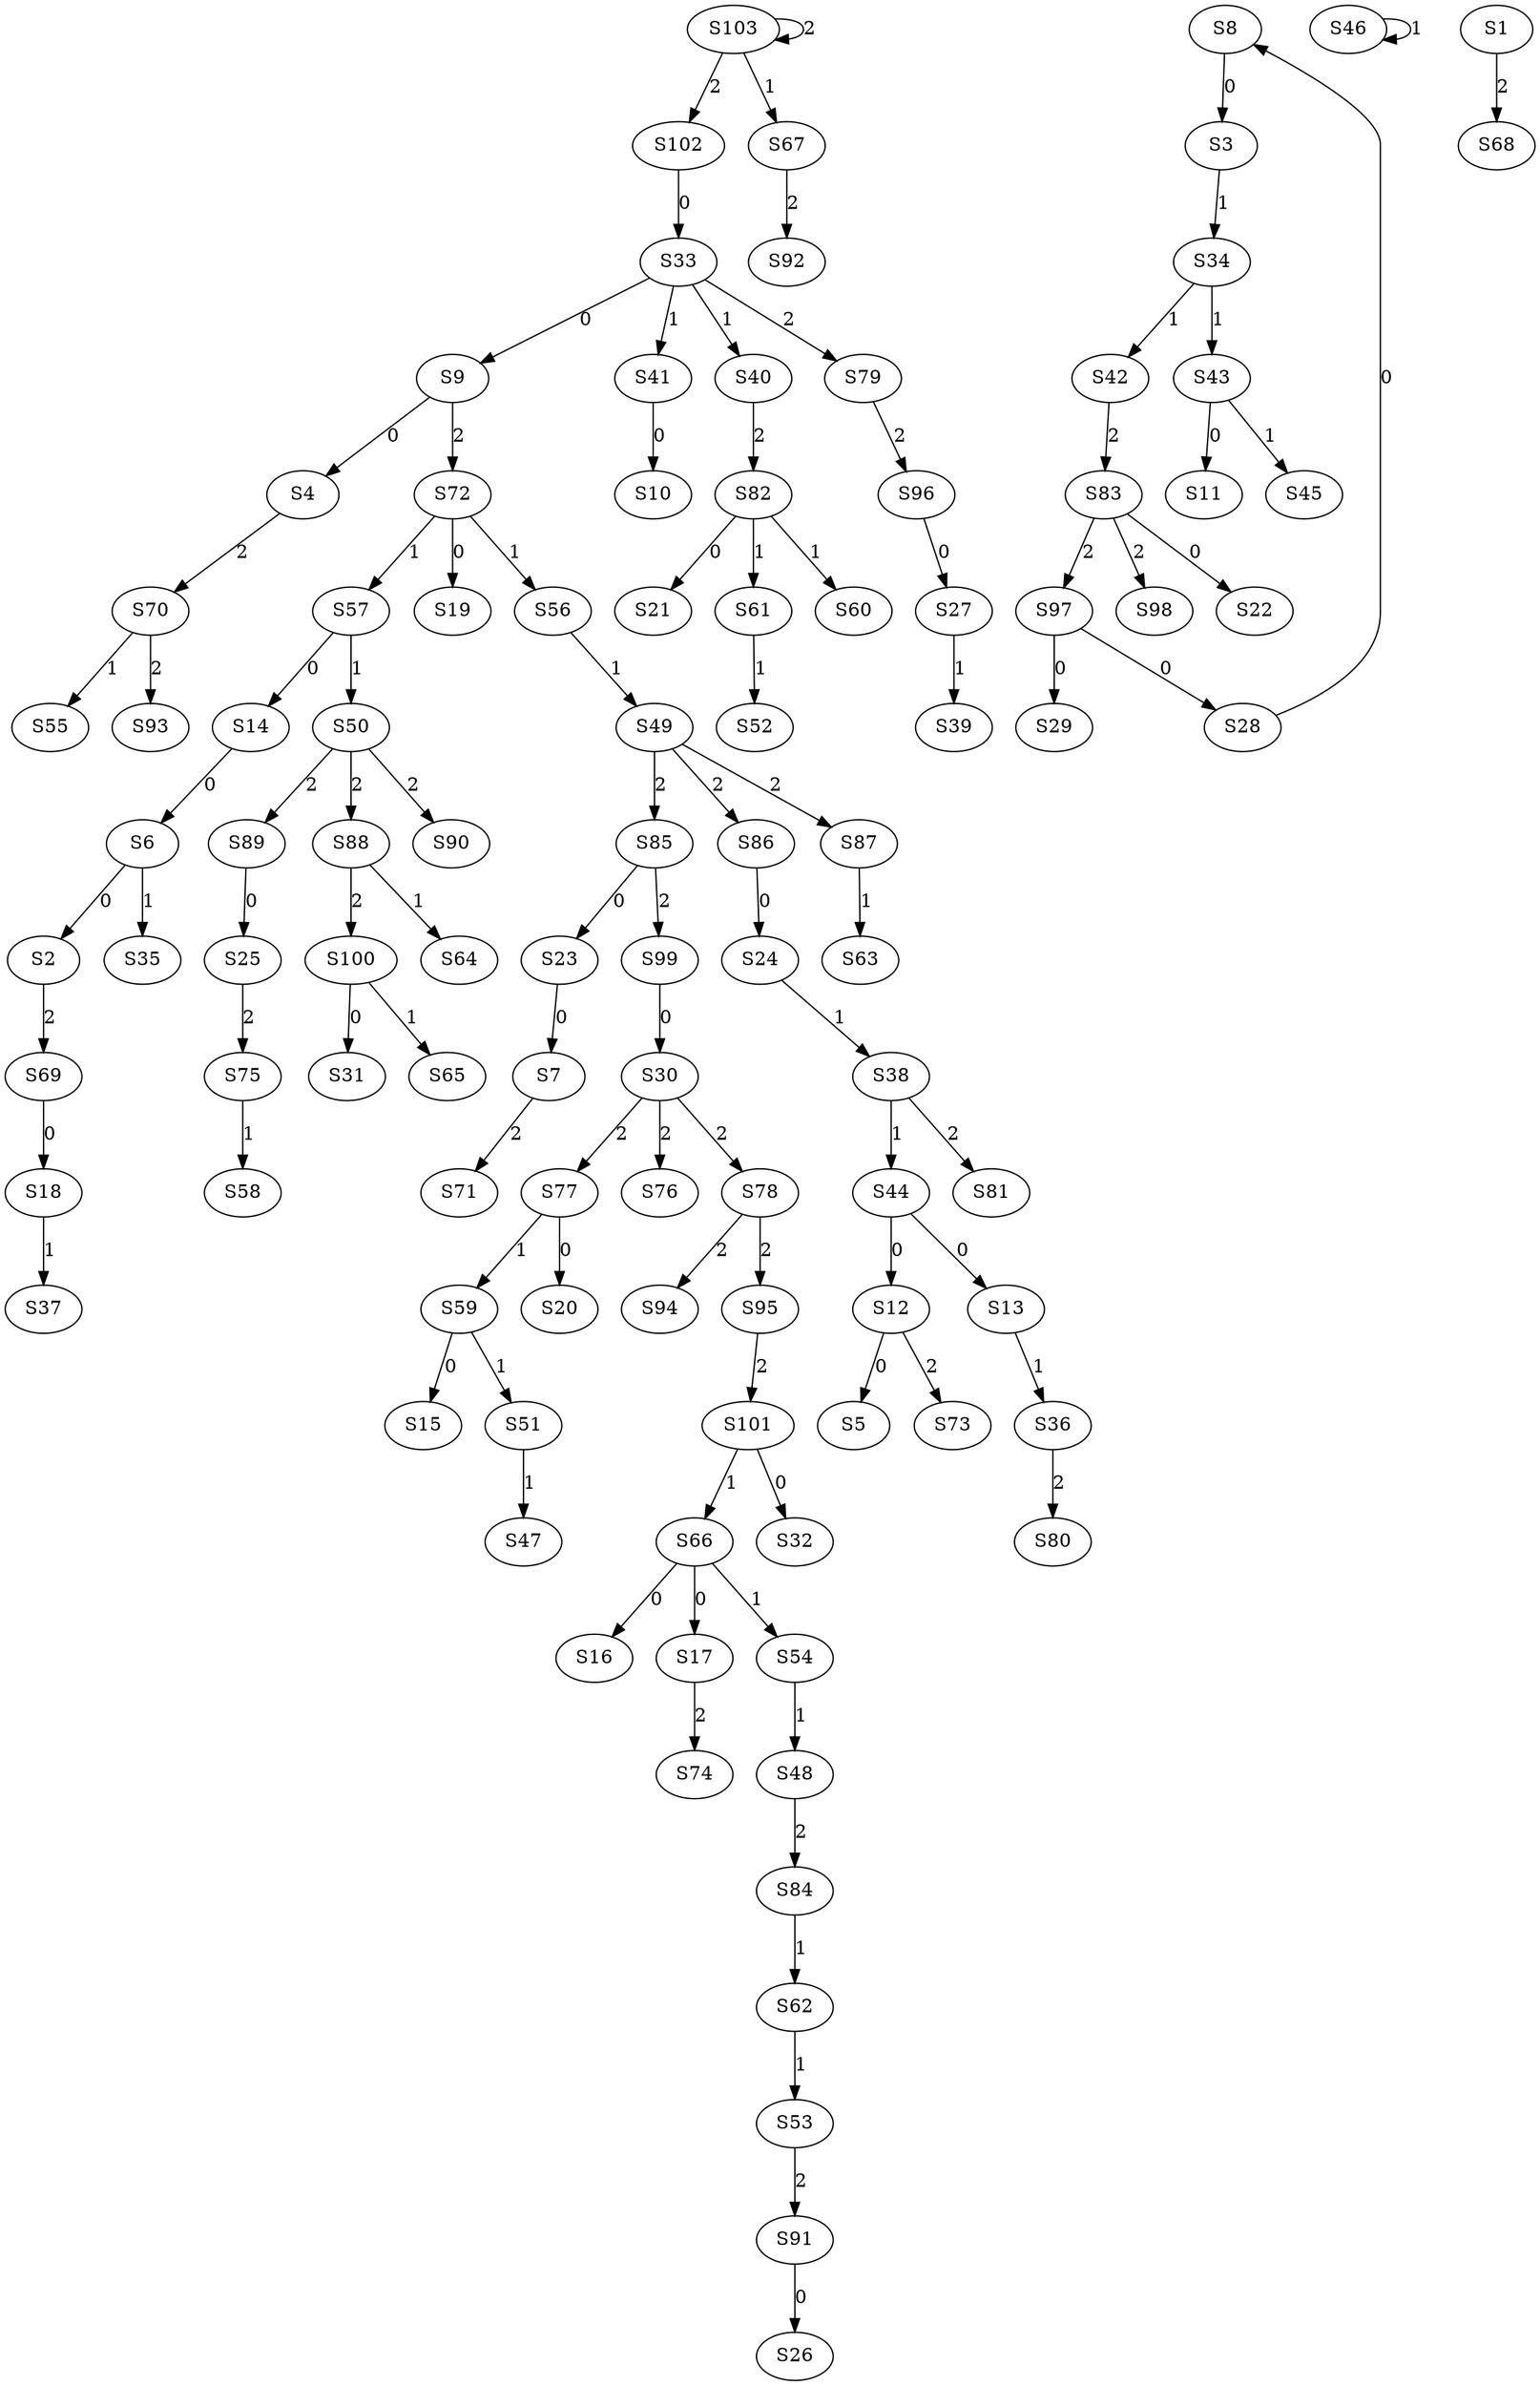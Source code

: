strict digraph {
	S6 -> S2 [ label = 0 ];
	S8 -> S3 [ label = 0 ];
	S9 -> S4 [ label = 0 ];
	S12 -> S5 [ label = 0 ];
	S14 -> S6 [ label = 0 ];
	S23 -> S7 [ label = 0 ];
	S28 -> S8 [ label = 0 ];
	S33 -> S9 [ label = 0 ];
	S41 -> S10 [ label = 0 ];
	S43 -> S11 [ label = 0 ];
	S44 -> S12 [ label = 0 ];
	S44 -> S13 [ label = 0 ];
	S57 -> S14 [ label = 0 ];
	S59 -> S15 [ label = 0 ];
	S66 -> S16 [ label = 0 ];
	S66 -> S17 [ label = 0 ];
	S69 -> S18 [ label = 0 ];
	S72 -> S19 [ label = 0 ];
	S77 -> S20 [ label = 0 ];
	S82 -> S21 [ label = 0 ];
	S83 -> S22 [ label = 0 ];
	S85 -> S23 [ label = 0 ];
	S86 -> S24 [ label = 0 ];
	S89 -> S25 [ label = 0 ];
	S91 -> S26 [ label = 0 ];
	S96 -> S27 [ label = 0 ];
	S97 -> S28 [ label = 0 ];
	S97 -> S29 [ label = 0 ];
	S99 -> S30 [ label = 0 ];
	S100 -> S31 [ label = 0 ];
	S101 -> S32 [ label = 0 ];
	S102 -> S33 [ label = 0 ];
	S3 -> S34 [ label = 1 ];
	S6 -> S35 [ label = 1 ];
	S13 -> S36 [ label = 1 ];
	S18 -> S37 [ label = 1 ];
	S24 -> S38 [ label = 1 ];
	S27 -> S39 [ label = 1 ];
	S33 -> S40 [ label = 1 ];
	S33 -> S41 [ label = 1 ];
	S34 -> S42 [ label = 1 ];
	S34 -> S43 [ label = 1 ];
	S38 -> S44 [ label = 1 ];
	S43 -> S45 [ label = 1 ];
	S46 -> S46 [ label = 1 ];
	S51 -> S47 [ label = 1 ];
	S54 -> S48 [ label = 1 ];
	S56 -> S49 [ label = 1 ];
	S57 -> S50 [ label = 1 ];
	S59 -> S51 [ label = 1 ];
	S61 -> S52 [ label = 1 ];
	S62 -> S53 [ label = 1 ];
	S66 -> S54 [ label = 1 ];
	S70 -> S55 [ label = 1 ];
	S72 -> S56 [ label = 1 ];
	S72 -> S57 [ label = 1 ];
	S75 -> S58 [ label = 1 ];
	S77 -> S59 [ label = 1 ];
	S82 -> S60 [ label = 1 ];
	S82 -> S61 [ label = 1 ];
	S84 -> S62 [ label = 1 ];
	S87 -> S63 [ label = 1 ];
	S88 -> S64 [ label = 1 ];
	S100 -> S65 [ label = 1 ];
	S101 -> S66 [ label = 1 ];
	S103 -> S67 [ label = 1 ];
	S1 -> S68 [ label = 2 ];
	S2 -> S69 [ label = 2 ];
	S4 -> S70 [ label = 2 ];
	S7 -> S71 [ label = 2 ];
	S9 -> S72 [ label = 2 ];
	S12 -> S73 [ label = 2 ];
	S17 -> S74 [ label = 2 ];
	S25 -> S75 [ label = 2 ];
	S30 -> S76 [ label = 2 ];
	S30 -> S77 [ label = 2 ];
	S30 -> S78 [ label = 2 ];
	S33 -> S79 [ label = 2 ];
	S36 -> S80 [ label = 2 ];
	S38 -> S81 [ label = 2 ];
	S40 -> S82 [ label = 2 ];
	S42 -> S83 [ label = 2 ];
	S48 -> S84 [ label = 2 ];
	S49 -> S85 [ label = 2 ];
	S49 -> S86 [ label = 2 ];
	S49 -> S87 [ label = 2 ];
	S50 -> S88 [ label = 2 ];
	S50 -> S89 [ label = 2 ];
	S50 -> S90 [ label = 2 ];
	S53 -> S91 [ label = 2 ];
	S67 -> S92 [ label = 2 ];
	S70 -> S93 [ label = 2 ];
	S78 -> S94 [ label = 2 ];
	S78 -> S95 [ label = 2 ];
	S79 -> S96 [ label = 2 ];
	S83 -> S97 [ label = 2 ];
	S83 -> S98 [ label = 2 ];
	S85 -> S99 [ label = 2 ];
	S88 -> S100 [ label = 2 ];
	S95 -> S101 [ label = 2 ];
	S103 -> S102 [ label = 2 ];
	S103 -> S103 [ label = 2 ];
}